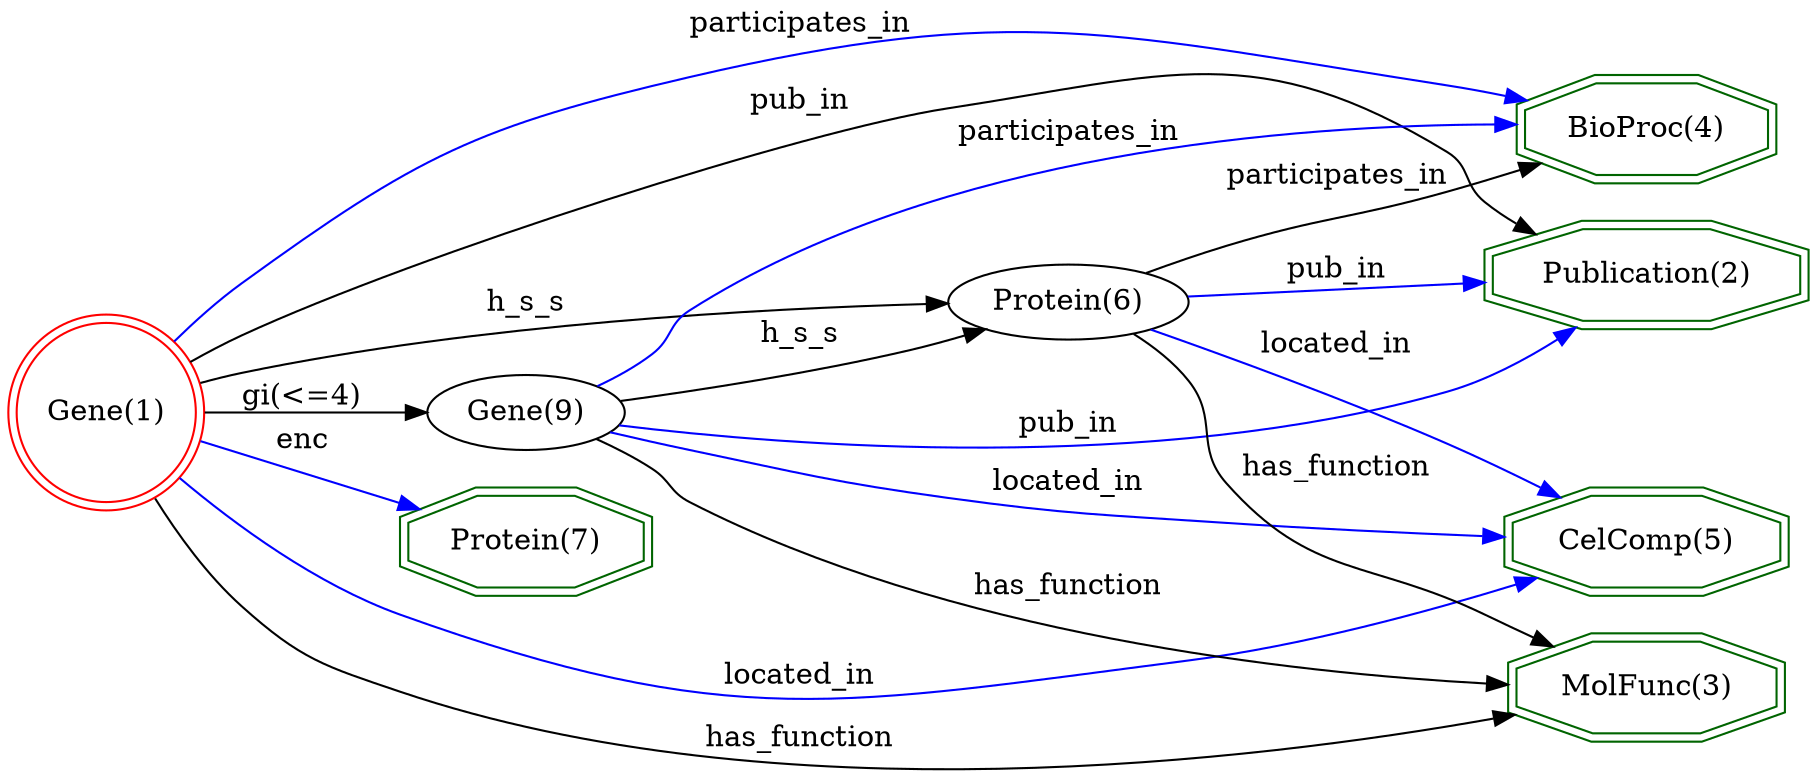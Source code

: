 digraph {
	graph [_draw_="c 9 -#fffffe00 C 7 -#ffffff P 4 0 0 0 325.4 740.83 325.4 740.83 0 ",
		bb="0,0,740.83,325.4",
		rankdir=LR,
		xdotversion=1.7
	];
	node [label="\N"];
	"Publication(2)"	[_draw_="c 7 -#006400 p 8 737.02 209.95 737.02 224.86 698.42 235.4 643.83 235.4 605.23 224.86 605.23 209.95 643.83 199.4 698.42 199.4 c 7 \
-#006400 p 8 741.03 206.89 741.03 227.91 698.96 239.4 643.29 239.4 601.21 227.91 601.21 206.89 643.29 195.4 698.96 195.4 ",
		_ldraw_="F 14 11 -Times-Roman c 7 -#000000 T 671.12 213.2 0 80.1 14 -Publication(2) ",
		color=darkgreen,
		height=0.61111,
		pos="671.12,217.4",
		shape=doubleoctagon,
		width=1.9362];
	"Gene(1)"	[_draw_="c 7 -#ff0000 e 43.08 151.4 39.15 39.15 c 7 -#ff0000 e 43.08 151.4 43.15 43.15 ",
		_ldraw_="F 14 11 -Times-Roman c 7 -#000000 T 43.08 147.2 0 45.86 7 -Gene(1) ",
		color=red,
		height=1.1966,
		pos="43.077,151.4",
		shape=doublecircle,
		width=1.1966];
	"Gene(1)" -> "Publication(2)"	[_draw_="c 7 -#000000 B 16 80.17 173.51 87.97 177.98 96.25 182.5 104.15 186.4 190.41 228.95 383.46 286.16 391.08 287.4 475.66 301.25 508.21 \
314.52 583.42 273.4 594.2 267.5 591.76 260 601.42 252.4 606.86 248.12 612.91 244.14 619.1 240.51 ",
		_hdraw_="S 5 -solid c 7 -#000000 C 7 -#000000 P 3 621.16 243.37 628.21 235.46 617.76 237.25 ",
		_ldraw_="F 14 11 -Times-Roman c 7 -#000000 T 331.87 284.2 0 38.89 6 -pub_in ",
		color=black,
		label=pub_in,
		lp="331.87,288.4",
		pos="e,628.21,235.46 80.17,173.51 87.97,177.98 96.251,182.5 104.15,186.4 190.41,228.95 383.46,286.16 391.08,287.4 475.66,301.25 508.21,\
314.52 583.42,273.4 594.2,267.5 591.76,260 601.42,252.4 606.86,248.12 612.91,244.14 619.1,240.51"];
	"BioProc(4)"	[_draw_="c 7 -#006400 p 8 724.58 275.95 724.58 290.86 693.26 301.4 648.98 301.4 617.67 290.86 617.67 275.95 648.98 265.4 693.26 265.4 c 7 \
-#006400 p 8 728.57 273.07 728.57 293.73 693.92 305.4 648.33 305.4 613.67 293.73 613.67 273.07 648.33 261.4 693.92 261.4 ",
		_ldraw_="F 14 11 -Times-Roman c 7 -#000000 T 671.12 279.2 0 62.21 10 -BioProc(4) ",
		color=darkgreen,
		height=0.61111,
		pos="671.12,283.4",
		shape=doubleoctagon,
		width=1.5966];
	"Gene(1)" -> "BioProc(4)"	[_draw_="c 7 -#0000ff B 10 73.39 182.37 82.8 191.56 93.54 201.33 104.15 209.4 177.4 265.14 201.32 277.26 290.66 299.4 399.38 326.34 530.9 \
310.49 607.09 296.76 ",
		_hdraw_="S 5 -solid c 7 -#0000ff C 7 -#0000ff P 3 607.81 300.19 617.01 294.93 606.54 293.31 ",
		_ldraw_="F 14 11 -Times-Roman c 7 -#000000 T 331.87 314.2 0 82.41 15 -participates_in ",
		color=blue,
		label=participates_in,
		lp="331.87,318.4",
		pos="e,617.01,294.93 73.386,182.37 82.795,191.56 93.54,201.33 104.15,209.4 177.4,265.14 201.32,277.26 290.66,299.4 399.38,326.34 530.9,\
310.49 607.09,296.76"];
	"MolFunc(3)"	[_draw_="c 7 -#006400 p 8 728.51 18.95 728.51 33.86 694.89 44.4 647.35 44.4 613.73 33.86 613.73 18.95 647.35 8.4 694.89 8.4 c 7 -#006400 \
p 8 732.53 16.01 732.53 36.79 695.51 48.4 646.73 48.4 609.72 36.79 609.72 16.01 646.73 4.4 695.51 4.4 ",
		_ldraw_="F 14 11 -Times-Roman c 7 -#000000 T 671.12 22.2 0 67.66 10 -MolFunc(3) ",
		color=darkgreen,
		height=0.61111,
		pos="671.12,26.402",
		shape=doubleoctagon,
		width=1.7];
	"Gene(1)" -> "MolFunc(3)"	[_draw_="c 7 -#000000 B 10 65.07 114.15 75.38 98.1 88.88 79.95 104.15 66.4 127.21 45.94 135.89 43.07 165.16 33.4 313.65 -15.67 500.37 0.25 \
599.95 14.41 ",
		_hdraw_="S 5 -solid c 7 -#000000 C 7 -#000000 P 3 599.5 17.88 609.9 15.86 600.51 10.95 ",
		_ldraw_="F 14 11 -Times-Roman c 7 -#000000 T 331.87 9.2 0 72.32 12 -has_function ",
		color=black,
		label=has_function,
		lp="331.87,13.402",
		pos="e,609.9,15.857 65.073,114.15 75.384,98.103 88.879,79.954 104.15,66.402 127.21,45.944 135.89,43.074 165.16,33.402 313.65,-15.668 \
500.37,0.24504 599.95,14.407"];
	"CelComp(5)"	[_draw_="c 7 -#006400 p 8 729.73 80.95 729.73 95.86 695.4 106.4 646.85 106.4 612.52 95.86 612.52 80.95 646.85 70.4 695.4 70.4 c 7 -#006400 \
p 8 733.71 77.99 733.71 98.82 695.99 110.4 646.25 110.4 608.53 98.82 608.53 77.99 646.25 66.4 695.99 66.4 ",
		_ldraw_="F 14 11 -Times-Roman c 7 -#000000 T 671.12 84.2 0 69.99 10 -CelComp(5) ",
		color=darkgreen,
		height=0.61111,
		pos="671.12,88.402",
		shape=doubleoctagon,
		width=1.7443];
	"Gene(1)" -> "CelComp(5)"	[_draw_="c 7 -#0000ff B 7 74.54 121.39 97.43 100.87 130.66 75.17 165.16 62.4 318.42 5.68 515.81 45.2 612.1 70.99 ",
		_hdraw_="S 5 -solid c 7 -#0000ff C 7 -#0000ff P 3 611.37 74.42 621.94 73.67 613.21 67.66 ",
		_ldraw_="F 14 11 -Times-Roman c 7 -#000000 T 331.87 38.2 0 58.31 10 -located_in ",
		color=blue,
		label=located_in,
		lp="331.87,42.402",
		pos="e,621.94,73.669 74.541,121.39 97.433,100.87 130.66,75.171 165.16,62.402 318.42,5.6785 515.81,45.202 612.1,70.988"];
	"Protein(7)"	[_draw_="c 7 -#006400 p 8 268.43 85.95 268.43 100.86 239.42 111.4 198.4 111.4 169.39 100.86 169.39 85.95 198.4 75.4 239.42 75.4 c 7 -#006400 \
p 8 272.41 83.14 272.41 103.66 240.12 115.4 197.7 115.4 165.41 103.66 165.41 83.14 197.7 71.4 240.12 71.4 ",
		_ldraw_="F 14 11 -Times-Roman c 7 -#000000 T 218.91 89.2 0 56.77 10 -Protein(7) ",
		color=darkgreen,
		height=0.61111,
		pos="218.91,93.402",
		shape=doubleoctagon,
		width=1.4931];
	"Gene(1)" -> "Protein(7)"	[_draw_="c 7 -#0000ff B 4 84.39 137.95 108.67 129.85 139.84 119.45 165.96 110.74 ",
		_hdraw_="S 5 -solid c 7 -#0000ff C 7 -#0000ff P 3 167.31 113.97 175.69 107.49 165.1 107.33 ",
		_ldraw_="F 14 11 -Times-Roman c 7 -#000000 T 125.66 133.2 0 19.43 3 -enc ",
		color=blue,
		label=enc,
		lp="125.66,137.4",
		pos="e,175.69,107.49 84.395,137.95 108.67,129.85 139.84,119.45 165.96,110.74"];
	"Gene(9)"	[_draw_="c 7 -#000000 e 218.91 151.4 39.15 18 ",
		_ldraw_="F 14 11 -Times-Roman c 7 -#000000 T 218.91 147.2 0 45.86 7 -Gene(9) ",
		height=0.5,
		pos="218.91,151.4",
		width=1.0855];
	"Gene(1)" -> "Gene(9)"	[_draw_="c 7 -#000000 B 4 86.16 151.4 111.35 151.4 143.46 151.4 169.68 151.4 ",
		_hdraw_="S 5 -solid c 7 -#000000 C 7 -#000000 P 3 169.78 154.9 179.78 151.4 169.78 147.9 ",
		_ldraw_="F 14 11 -Times-Roman c 7 -#000000 T 125.66 154.2 0 43 7 -gi(<=4) ",
		color=black,
		label="gi(<=4)",
		lp="125.66,158.4",
		pos="e,179.78,151.4 86.157,151.4 111.35,151.4 143.46,151.4 169.68,151.4"];
	"Protein(6)"	[_draw_="c 7 -#000000 e 437.04 203.4 45.93 18 ",
		_ldraw_="F 14 11 -Times-Roman c 7 -#000000 T 437.04 199.2 0 56.77 10 -Protein(6) ",
		height=0.5,
		pos="437.04,203.4",
		width=1.2768];
	"Gene(1)" -> "Protein(6)"	[_draw_="c 7 -#000000 B 7 84.26 164.31 90.87 166.18 97.67 167.96 104.15 169.4 199.95 190.7 314.33 198.7 380.72 201.68 ",
		_hdraw_="S 5 -solid c 7 -#000000 C 7 -#000000 P 3 380.81 205.18 390.95 202.11 381.11 198.19 ",
		_ldraw_="F 14 11 -Times-Roman c 7 -#000000 T 218.91 196.2 0 31.9 5 -h_s_s ",
		color=black,
		label=h_s_s,
		lp="218.91,200.4",
		pos="e,390.95,202.11 84.261,164.31 90.866,166.18 97.67,167.96 104.15,169.4 199.95,190.7 314.33,198.7 380.72,201.68"];
	"Gene(9)" -> "Publication(2)"	[_draw_="c 7 -#0000ff B 7 256.3 146.07 322.96 137.68 468.39 125.76 583.42 161.4 602.34 167.26 621.08 178.5 636.28 189.38 ",
		_hdraw_="S 5 -solid c 7 -#0000ff C 7 -#0000ff P 3 634.21 192.21 644.33 195.36 638.38 186.59 ",
		_ldraw_="F 14 11 -Times-Roman c 7 -#000000 T 437.04 143.2 0 38.89 6 -pub_in ",
		color=blue,
		label=pub_in,
		lp="437.04,147.4",
		pos="e,644.33,195.36 256.3,146.07 322.96,137.68 468.39,125.76 583.42,161.4 602.34,167.26 621.08,178.5 636.28,189.38"];
	"Gene(9)" -> "BioProc(4)"	[_draw_="c 7 -#0000ff B 10 249.16 163.08 257.2 166.99 265.63 171.81 272.66 177.4 282.55 185.26 280.26 192.24 290.66 199.4 385.51 264.74 522.59 \
280.29 603.4 283.4 ",
		_hdraw_="S 5 -solid c 7 -#0000ff C 7 -#0000ff P 3 603.34 286.9 613.45 283.73 603.58 279.9 ",
		_ldraw_="F 14 11 -Times-Roman c 7 -#000000 T 437.04 272.2 0 82.41 15 -participates_in ",
		color=blue,
		label=participates_in,
		lp="437.04,276.4",
		pos="e,613.45,283.73 249.16,163.08 257.2,166.99 265.63,171.81 272.66,177.4 282.55,185.26 280.26,192.24 290.66,199.4 385.51,264.74 522.59,\
280.29 603.4,283.4"];
	"Gene(9)" -> "MolFunc(3)"	[_draw_="c 7 -#000000 B 10 247.02 138.75 255.42 134.51 264.59 129.54 272.66 124.4 281.21 118.96 281.61 114.96 290.66 110.4 390.73 60.01 520.62 \
39.65 599.56 31.56 ",
		_hdraw_="S 5 -solid c 7 -#000000 C 7 -#000000 P 3 600.26 35.01 609.87 30.55 599.58 28.04 ",
		_ldraw_="F 14 11 -Times-Roman c 7 -#000000 T 437.04 72.2 0 72.32 12 -has_function ",
		color=black,
		label=has_function,
		lp="437.04,76.402",
		pos="e,609.87,30.547 247.02,138.75 255.42,134.51 264.59,129.54 272.66,124.4 281.21,118.96 281.61,114.96 290.66,110.4 390.73,60.013 520.62,\
39.652 599.56,31.563"];
	"Gene(9)" -> "CelComp(5)"	[_draw_="c 7 -#0000ff B 13 253.32 142.66 265.1 139.64 278.45 136.29 290.66 133.4 335.12 122.88 345.99 118.78 391.08 111.4 439.58 103.46 452.04 \
103.66 501 99.4 532.87 96.63 568.17 94.23 598.24 92.38 ",
		_hdraw_="S 5 -solid c 7 -#0000ff C 7 -#0000ff P 3 598.45 95.87 608.22 91.78 598.03 88.89 ",
		_ldraw_="F 14 11 -Times-Roman c 7 -#000000 T 437.04 114.2 0 58.31 10 -located_in ",
		color=blue,
		label=located_in,
		lp="437.04,118.4",
		pos="e,608.22,91.777 253.32,142.66 265.1,139.64 278.45,136.29 290.66,133.4 335.12,122.88 345.99,118.78 391.08,111.4 439.58,103.46 452.04,\
103.66 501,99.402 532.87,96.628 568.17,94.226 598.24,92.381"];
	"Gene(9)" -> "Protein(6)"	[_draw_="c 7 -#000000 B 7 256.14 157 287.39 162.18 333.59 170.69 373.08 181.4 379.76 183.21 386.75 185.38 393.55 187.64 ",
		_hdraw_="S 5 -solid c 7 -#000000 C 7 -#000000 P 3 392.72 191.05 403.31 190.97 394.98 184.43 ",
		_ldraw_="F 14 11 -Times-Roman c 7 -#000000 T 331.87 184.2 0 31.9 5 -h_s_s ",
		color=black,
		label=h_s_s,
		lp="331.87,188.4",
		pos="e,403.31,190.97 256.14,157 287.39,162.18 333.59,170.69 373.08,181.4 379.76,183.21 386.75,185.38 393.55,187.64"];
	"Protein(6)" -> "Publication(2)"	[_draw_="c 7 -#0000ff B 4 482.51 206.08 513.19 207.94 554.82 210.45 591.07 212.63 ",
		_hdraw_="S 5 -solid c 7 -#0000ff C 7 -#0000ff P 3 590.94 216.13 601.14 213.24 591.37 209.14 ",
		_ldraw_="F 14 11 -Times-Roman c 7 -#000000 T 542.21 214.2 0 38.89 6 -pub_in ",
		color=blue,
		label=pub_in,
		lp="542.21,218.4",
		pos="e,601.14,213.24 482.51,206.08 513.19,207.94 554.82,210.45 591.07,212.63"];
	"Protein(6)" -> "BioProc(4)"	[_draw_="c 7 -#000000 B 10 468.58 216.63 478.81 220.9 490.33 225.52 501 229.4 537.1 242.52 546.83 243.72 583.42 255.4 593.92 258.75 605.12 \
262.35 615.87 265.82 ",
		_hdraw_="S 5 -solid c 7 -#000000 C 7 -#000000 P 3 614.99 269.21 625.59 268.96 617.14 262.55 ",
		_ldraw_="F 14 11 -Times-Roman c 7 -#000000 T 542.21 258.2 0 82.41 15 -participates_in ",
		color=black,
		label=participates_in,
		lp="542.21,262.4",
		pos="e,625.59,268.96 468.58,216.63 478.81,220.9 490.33,225.52 501,229.4 537.1,242.52 546.83,243.72 583.42,255.4 593.92,258.75 605.12,\
262.35 615.87,265.82"];
	"Protein(6)" -> "MolFunc(3)"	[_draw_="c 7 -#000000 B 10 460.73 187.92 468.6 181.66 476.97 173.9 483 165.4 495.95 147.16 486.67 135.58 501 118.4 530.29 83.3 576.56 59.44 \
613.3 44.84 ",
		_hdraw_="S 5 -solid c 7 -#000000 C 7 -#000000 P 3 614.83 48 622.91 41.14 612.32 41.47 ",
		_ldraw_="F 14 11 -Times-Roman c 7 -#000000 T 542.21 121.2 0 72.32 12 -has_function ",
		color=black,
		label=has_function,
		lp="542.21,125.4",
		pos="e,622.91,41.142 460.73,187.92 468.6,181.66 476.97,173.9 483,165.4 495.95,147.16 486.67,135.58 501,118.4 530.29,83.299 576.56,59.443 \
613.3,44.837"];
	"Protein(6)" -> "CelComp(5)"	[_draw_="c 7 -#0000ff B 7 468.42 190.18 498.05 177.11 544.24 156.24 583.42 136.4 598.02 129.01 613.75 120.48 627.75 112.68 ",
		_hdraw_="S 5 -solid c 7 -#0000ff C 7 -#0000ff P 3 629.66 115.62 636.67 107.68 626.23 109.51 ",
		_ldraw_="F 14 11 -Times-Roman c 7 -#000000 T 542.21 178.2 0 58.31 10 -located_in ",
		color=blue,
		label=located_in,
		lp="542.21,182.4",
		pos="e,636.67,107.68 468.42,190.18 498.05,177.11 544.24,156.24 583.42,136.4 598.02,129.01 613.75,120.48 627.75,112.68"];
}
